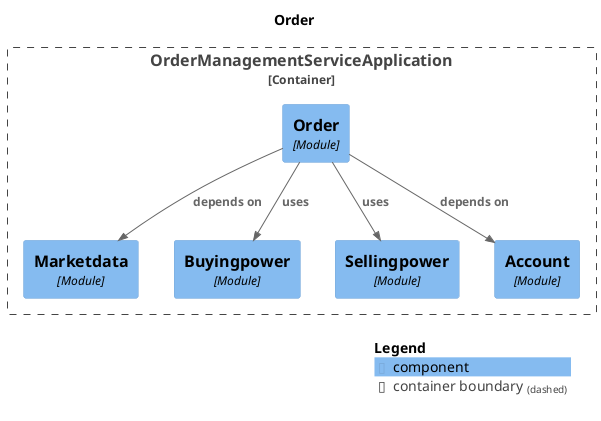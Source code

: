 @startuml
set separator none
title Order

top to bottom direction

!include <C4/C4>
!include <C4/C4_Context>
!include <C4/C4_Component>

Container_Boundary("OrderManagementServiceApplication.OrderManagementServiceApplication_boundary", "OrderManagementServiceApplication", $tags="") {
  Component(OrderManagementServiceApplication.OrderManagementServiceApplication.Order, "Order", $techn="Module", $descr="", $tags="", $link="")
  Component(OrderManagementServiceApplication.OrderManagementServiceApplication.Marketdata, "Marketdata", $techn="Module", $descr="", $tags="", $link="")
  Component(OrderManagementServiceApplication.OrderManagementServiceApplication.Buyingpower, "Buyingpower", $techn="Module", $descr="", $tags="", $link="")
  Component(OrderManagementServiceApplication.OrderManagementServiceApplication.Sellingpower, "Sellingpower", $techn="Module", $descr="", $tags="", $link="")
  Component(OrderManagementServiceApplication.OrderManagementServiceApplication.Account, "Account", $techn="Module", $descr="", $tags="", $link="")
}

Rel(OrderManagementServiceApplication.OrderManagementServiceApplication.Order, OrderManagementServiceApplication.OrderManagementServiceApplication.Marketdata, "depends on", $techn="", $tags="", $link="")
Rel(OrderManagementServiceApplication.OrderManagementServiceApplication.Order, OrderManagementServiceApplication.OrderManagementServiceApplication.Account, "depends on", $techn="", $tags="", $link="")
Rel(OrderManagementServiceApplication.OrderManagementServiceApplication.Order, OrderManagementServiceApplication.OrderManagementServiceApplication.Buyingpower, "uses", $techn="", $tags="", $link="")
Rel(OrderManagementServiceApplication.OrderManagementServiceApplication.Order, OrderManagementServiceApplication.OrderManagementServiceApplication.Sellingpower, "uses", $techn="", $tags="", $link="")

SHOW_LEGEND(true)
@enduml